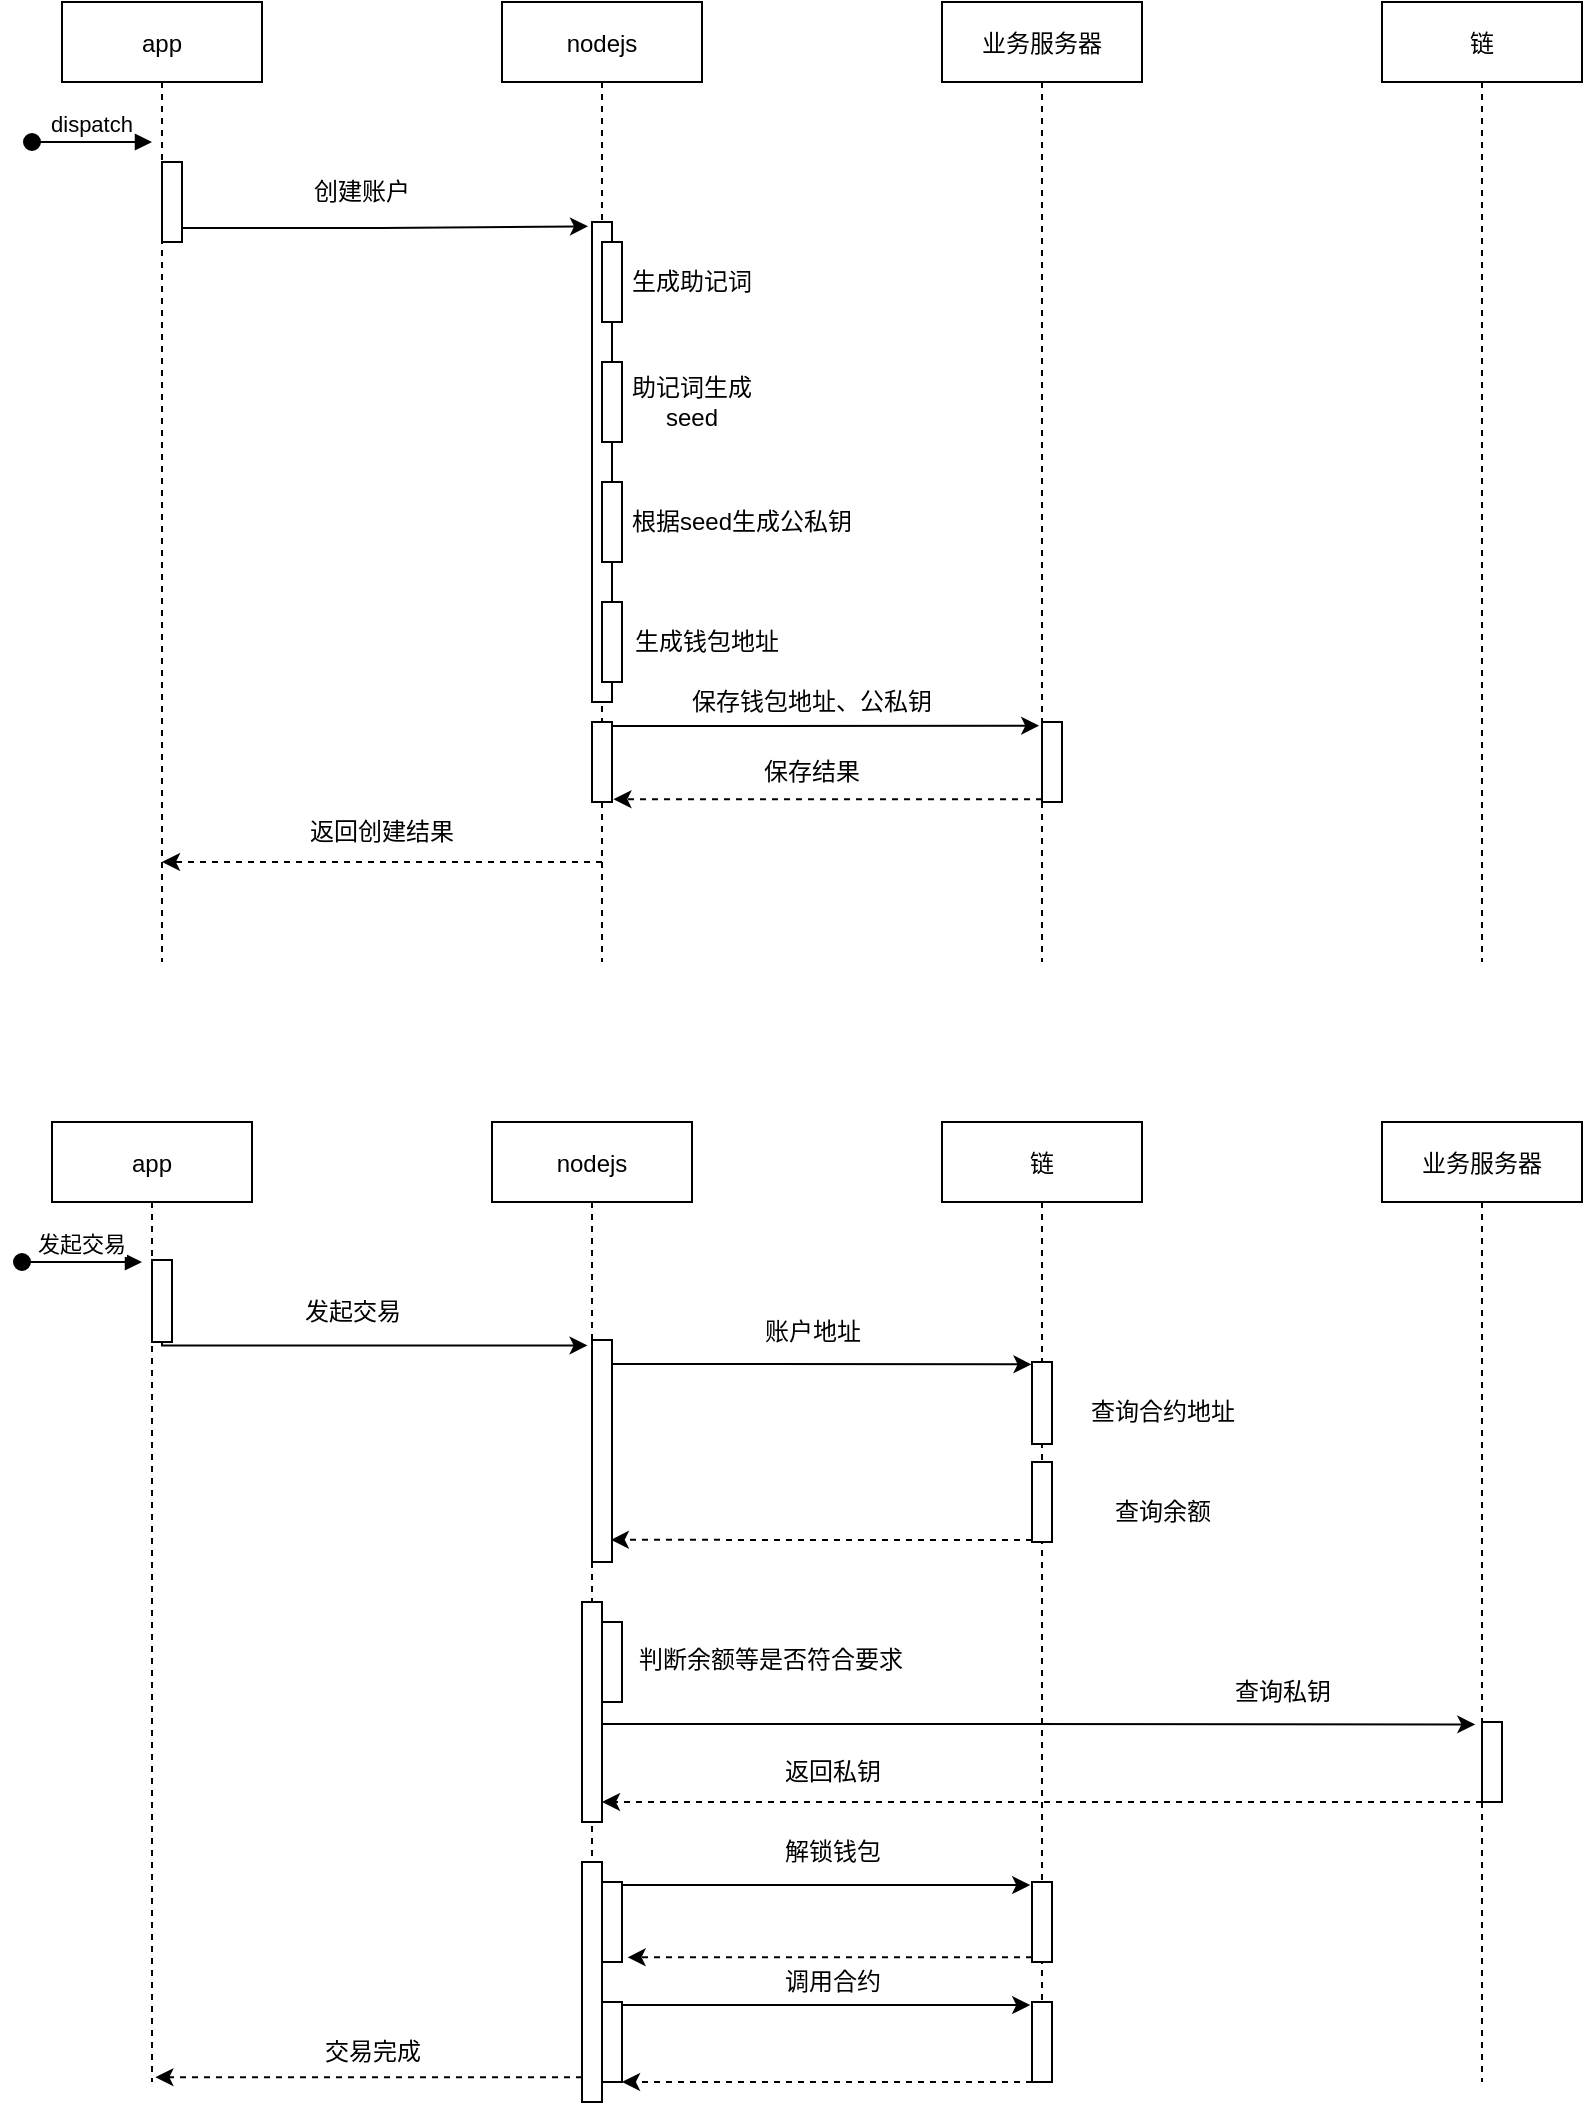 <mxfile version="20.1.2" type="github">
  <diagram id="kgpKYQtTHZ0yAKxKKP6v" name="Page-1">
    <mxGraphModel dx="1123" dy="623" grid="1" gridSize="10" guides="1" tooltips="1" connect="1" arrows="1" fold="1" page="1" pageScale="1" pageWidth="850" pageHeight="1100" math="0" shadow="0">
      <root>
        <mxCell id="0" />
        <mxCell id="1" parent="0" />
        <mxCell id="3nuBFxr9cyL0pnOWT2aG-1" value="app" style="shape=umlLifeline;perimeter=lifelinePerimeter;container=1;collapsible=0;recursiveResize=0;rounded=0;shadow=0;strokeWidth=1;" parent="1" vertex="1">
          <mxGeometry x="140" y="80" width="100" height="480" as="geometry" />
        </mxCell>
        <mxCell id="3nuBFxr9cyL0pnOWT2aG-3" value="dispatch" style="verticalAlign=bottom;startArrow=oval;endArrow=block;startSize=8;shadow=0;strokeWidth=1;" parent="3nuBFxr9cyL0pnOWT2aG-1" edge="1">
          <mxGeometry relative="1" as="geometry">
            <mxPoint x="-15" y="70" as="sourcePoint" />
            <mxPoint x="45" y="70" as="targetPoint" />
          </mxGeometry>
        </mxCell>
        <mxCell id="3nuBFxr9cyL0pnOWT2aG-4" value="" style="points=[];perimeter=orthogonalPerimeter;rounded=0;shadow=0;strokeWidth=1;" parent="3nuBFxr9cyL0pnOWT2aG-1" vertex="1">
          <mxGeometry x="50" y="80" width="10" height="40" as="geometry" />
        </mxCell>
        <mxCell id="3nuBFxr9cyL0pnOWT2aG-5" value="业务服务器" style="shape=umlLifeline;perimeter=lifelinePerimeter;container=1;collapsible=0;recursiveResize=0;rounded=0;shadow=0;strokeWidth=1;" parent="1" vertex="1">
          <mxGeometry x="580" y="80" width="100" height="480" as="geometry" />
        </mxCell>
        <mxCell id="r4U0pBsrPZvv4jCEAkiP-21" value="" style="points=[];perimeter=orthogonalPerimeter;rounded=0;shadow=0;strokeWidth=1;" vertex="1" parent="3nuBFxr9cyL0pnOWT2aG-5">
          <mxGeometry x="50" y="360" width="10" height="40" as="geometry" />
        </mxCell>
        <mxCell id="r4U0pBsrPZvv4jCEAkiP-1" value="链" style="shape=umlLifeline;perimeter=lifelinePerimeter;container=1;collapsible=0;recursiveResize=0;rounded=0;shadow=0;strokeWidth=1;" vertex="1" parent="1">
          <mxGeometry x="800" y="80" width="100" height="480" as="geometry" />
        </mxCell>
        <mxCell id="r4U0pBsrPZvv4jCEAkiP-3" value="nodejs" style="shape=umlLifeline;perimeter=lifelinePerimeter;container=1;collapsible=0;recursiveResize=0;rounded=0;shadow=0;strokeWidth=1;" vertex="1" parent="1">
          <mxGeometry x="360" y="80" width="100" height="480" as="geometry" />
        </mxCell>
        <mxCell id="r4U0pBsrPZvv4jCEAkiP-4" value="" style="points=[];perimeter=orthogonalPerimeter;rounded=0;shadow=0;strokeWidth=1;" vertex="1" parent="r4U0pBsrPZvv4jCEAkiP-3">
          <mxGeometry x="45" y="110" width="10" height="240" as="geometry" />
        </mxCell>
        <mxCell id="r4U0pBsrPZvv4jCEAkiP-7" value="" style="points=[];perimeter=orthogonalPerimeter;rounded=0;shadow=0;strokeWidth=1;" vertex="1" parent="r4U0pBsrPZvv4jCEAkiP-3">
          <mxGeometry x="50" y="120" width="10" height="40" as="geometry" />
        </mxCell>
        <mxCell id="r4U0pBsrPZvv4jCEAkiP-27" value="" style="points=[];perimeter=orthogonalPerimeter;rounded=0;shadow=0;strokeWidth=1;" vertex="1" parent="r4U0pBsrPZvv4jCEAkiP-3">
          <mxGeometry x="45" y="360" width="10" height="40" as="geometry" />
        </mxCell>
        <mxCell id="r4U0pBsrPZvv4jCEAkiP-5" style="edgeStyle=orthogonalEdgeStyle;rounded=0;orthogonalLoop=1;jettySize=auto;html=1;entryX=-0.2;entryY=0.009;entryDx=0;entryDy=0;entryPerimeter=0;" edge="1" parent="1" source="3nuBFxr9cyL0pnOWT2aG-4" target="r4U0pBsrPZvv4jCEAkiP-4">
          <mxGeometry relative="1" as="geometry">
            <Array as="points">
              <mxPoint x="300" y="193" />
              <mxPoint x="300" y="193" />
            </Array>
          </mxGeometry>
        </mxCell>
        <mxCell id="r4U0pBsrPZvv4jCEAkiP-6" value="创建账户" style="text;html=1;strokeColor=none;fillColor=none;align=center;verticalAlign=middle;whiteSpace=wrap;rounded=0;" vertex="1" parent="1">
          <mxGeometry x="260" y="160" width="60" height="30" as="geometry" />
        </mxCell>
        <mxCell id="r4U0pBsrPZvv4jCEAkiP-8" value="生成助记词" style="text;html=1;strokeColor=none;fillColor=none;align=center;verticalAlign=middle;whiteSpace=wrap;rounded=0;" vertex="1" parent="1">
          <mxGeometry x="420" y="205" width="70" height="30" as="geometry" />
        </mxCell>
        <mxCell id="r4U0pBsrPZvv4jCEAkiP-9" value="" style="points=[];perimeter=orthogonalPerimeter;rounded=0;shadow=0;strokeWidth=1;" vertex="1" parent="1">
          <mxGeometry x="410" y="260" width="10" height="40" as="geometry" />
        </mxCell>
        <mxCell id="r4U0pBsrPZvv4jCEAkiP-10" value="助记词生成seed" style="text;html=1;strokeColor=none;fillColor=none;align=center;verticalAlign=middle;whiteSpace=wrap;rounded=0;" vertex="1" parent="1">
          <mxGeometry x="420" y="265" width="70" height="30" as="geometry" />
        </mxCell>
        <mxCell id="r4U0pBsrPZvv4jCEAkiP-11" value="" style="points=[];perimeter=orthogonalPerimeter;rounded=0;shadow=0;strokeWidth=1;" vertex="1" parent="1">
          <mxGeometry x="410" y="320" width="10" height="40" as="geometry" />
        </mxCell>
        <mxCell id="r4U0pBsrPZvv4jCEAkiP-12" value="根据seed生成公私钥" style="text;html=1;strokeColor=none;fillColor=none;align=center;verticalAlign=middle;whiteSpace=wrap;rounded=0;" vertex="1" parent="1">
          <mxGeometry x="420" y="325" width="120" height="30" as="geometry" />
        </mxCell>
        <mxCell id="r4U0pBsrPZvv4jCEAkiP-13" value="" style="points=[];perimeter=orthogonalPerimeter;rounded=0;shadow=0;strokeWidth=1;" vertex="1" parent="1">
          <mxGeometry x="410" y="380" width="10" height="40" as="geometry" />
        </mxCell>
        <mxCell id="r4U0pBsrPZvv4jCEAkiP-17" value="生成钱包地址" style="text;html=1;strokeColor=none;fillColor=none;align=center;verticalAlign=middle;whiteSpace=wrap;rounded=0;" vertex="1" parent="1">
          <mxGeometry x="425" y="385" width="75" height="30" as="geometry" />
        </mxCell>
        <mxCell id="r4U0pBsrPZvv4jCEAkiP-19" value="返回创建结果" style="text;html=1;strokeColor=none;fillColor=none;align=center;verticalAlign=middle;whiteSpace=wrap;rounded=0;" vertex="1" parent="1">
          <mxGeometry x="240" y="480" width="120" height="30" as="geometry" />
        </mxCell>
        <mxCell id="r4U0pBsrPZvv4jCEAkiP-26" value="保存钱包地址、公私钥" style="text;html=1;strokeColor=none;fillColor=none;align=center;verticalAlign=middle;whiteSpace=wrap;rounded=0;" vertex="1" parent="1">
          <mxGeometry x="450" y="415" width="130" height="30" as="geometry" />
        </mxCell>
        <mxCell id="r4U0pBsrPZvv4jCEAkiP-29" style="edgeStyle=orthogonalEdgeStyle;rounded=0;orthogonalLoop=1;jettySize=auto;html=1;entryX=-0.139;entryY=0.046;entryDx=0;entryDy=0;entryPerimeter=0;" edge="1" parent="1" source="r4U0pBsrPZvv4jCEAkiP-27" target="r4U0pBsrPZvv4jCEAkiP-21">
          <mxGeometry relative="1" as="geometry">
            <Array as="points">
              <mxPoint x="480" y="442" />
              <mxPoint x="480" y="442" />
            </Array>
          </mxGeometry>
        </mxCell>
        <mxCell id="r4U0pBsrPZvv4jCEAkiP-30" style="edgeStyle=orthogonalEdgeStyle;rounded=0;orthogonalLoop=1;jettySize=auto;html=1;entryX=1.071;entryY=0.965;entryDx=0;entryDy=0;entryPerimeter=0;dashed=1;" edge="1" parent="1" source="r4U0pBsrPZvv4jCEAkiP-21" target="r4U0pBsrPZvv4jCEAkiP-27">
          <mxGeometry relative="1" as="geometry">
            <Array as="points">
              <mxPoint x="522" y="479" />
            </Array>
          </mxGeometry>
        </mxCell>
        <mxCell id="r4U0pBsrPZvv4jCEAkiP-31" value="保存结果" style="text;html=1;strokeColor=none;fillColor=none;align=center;verticalAlign=middle;whiteSpace=wrap;rounded=0;" vertex="1" parent="1">
          <mxGeometry x="485" y="450" width="60" height="30" as="geometry" />
        </mxCell>
        <mxCell id="r4U0pBsrPZvv4jCEAkiP-32" style="edgeStyle=orthogonalEdgeStyle;rounded=0;orthogonalLoop=1;jettySize=auto;html=1;dashed=1;" edge="1" parent="1" target="3nuBFxr9cyL0pnOWT2aG-1">
          <mxGeometry relative="1" as="geometry">
            <mxPoint x="410" y="510" as="sourcePoint" />
            <Array as="points">
              <mxPoint x="410" y="510" />
            </Array>
          </mxGeometry>
        </mxCell>
        <mxCell id="r4U0pBsrPZvv4jCEAkiP-33" value="app" style="shape=umlLifeline;perimeter=lifelinePerimeter;container=1;collapsible=0;recursiveResize=0;rounded=0;shadow=0;strokeWidth=1;" vertex="1" parent="1">
          <mxGeometry x="135" y="640" width="100" height="480" as="geometry" />
        </mxCell>
        <mxCell id="r4U0pBsrPZvv4jCEAkiP-34" value="发起交易" style="verticalAlign=bottom;startArrow=oval;endArrow=block;startSize=8;shadow=0;strokeWidth=1;" edge="1" parent="r4U0pBsrPZvv4jCEAkiP-33">
          <mxGeometry relative="1" as="geometry">
            <mxPoint x="-15" y="70" as="sourcePoint" />
            <mxPoint x="45" y="70" as="targetPoint" />
          </mxGeometry>
        </mxCell>
        <mxCell id="r4U0pBsrPZvv4jCEAkiP-35" value="" style="points=[];perimeter=orthogonalPerimeter;rounded=0;shadow=0;strokeWidth=1;" vertex="1" parent="r4U0pBsrPZvv4jCEAkiP-33">
          <mxGeometry x="50" y="69" width="10" height="41" as="geometry" />
        </mxCell>
        <mxCell id="r4U0pBsrPZvv4jCEAkiP-36" value="业务服务器" style="shape=umlLifeline;perimeter=lifelinePerimeter;container=1;collapsible=0;recursiveResize=0;rounded=0;shadow=0;strokeWidth=1;" vertex="1" parent="1">
          <mxGeometry x="800" y="640" width="100" height="480" as="geometry" />
        </mxCell>
        <mxCell id="r4U0pBsrPZvv4jCEAkiP-57" value="" style="points=[];perimeter=orthogonalPerimeter;rounded=0;shadow=0;strokeWidth=1;" vertex="1" parent="r4U0pBsrPZvv4jCEAkiP-36">
          <mxGeometry x="50" y="300" width="10" height="40" as="geometry" />
        </mxCell>
        <mxCell id="r4U0pBsrPZvv4jCEAkiP-38" value="链" style="shape=umlLifeline;perimeter=lifelinePerimeter;container=1;collapsible=0;recursiveResize=0;rounded=0;shadow=0;strokeWidth=1;" vertex="1" parent="1">
          <mxGeometry x="580" y="640" width="100" height="480" as="geometry" />
        </mxCell>
        <mxCell id="r4U0pBsrPZvv4jCEAkiP-44" value="" style="points=[];perimeter=orthogonalPerimeter;rounded=0;shadow=0;strokeWidth=1;" vertex="1" parent="r4U0pBsrPZvv4jCEAkiP-38">
          <mxGeometry x="45" y="120" width="10" height="41" as="geometry" />
        </mxCell>
        <mxCell id="r4U0pBsrPZvv4jCEAkiP-46" value="" style="points=[];perimeter=orthogonalPerimeter;rounded=0;shadow=0;strokeWidth=1;" vertex="1" parent="r4U0pBsrPZvv4jCEAkiP-38">
          <mxGeometry x="45" y="170" width="10" height="40" as="geometry" />
        </mxCell>
        <mxCell id="r4U0pBsrPZvv4jCEAkiP-74" value="" style="points=[];perimeter=orthogonalPerimeter;rounded=0;shadow=0;strokeWidth=1;" vertex="1" parent="r4U0pBsrPZvv4jCEAkiP-38">
          <mxGeometry x="45" y="440" width="10" height="40" as="geometry" />
        </mxCell>
        <mxCell id="r4U0pBsrPZvv4jCEAkiP-39" value="nodejs" style="shape=umlLifeline;perimeter=lifelinePerimeter;container=1;collapsible=0;recursiveResize=0;rounded=0;shadow=0;strokeWidth=1;" vertex="1" parent="1">
          <mxGeometry x="355" y="640" width="100" height="490" as="geometry" />
        </mxCell>
        <mxCell id="r4U0pBsrPZvv4jCEAkiP-43" value="" style="points=[];perimeter=orthogonalPerimeter;rounded=0;shadow=0;strokeWidth=1;" vertex="1" parent="r4U0pBsrPZvv4jCEAkiP-39">
          <mxGeometry x="50" y="109" width="10" height="111" as="geometry" />
        </mxCell>
        <mxCell id="r4U0pBsrPZvv4jCEAkiP-55" value="" style="points=[];perimeter=orthogonalPerimeter;rounded=0;shadow=0;strokeWidth=1;" vertex="1" parent="r4U0pBsrPZvv4jCEAkiP-39">
          <mxGeometry x="45" y="240" width="10" height="110" as="geometry" />
        </mxCell>
        <mxCell id="r4U0pBsrPZvv4jCEAkiP-63" value="" style="points=[];perimeter=orthogonalPerimeter;rounded=0;shadow=0;strokeWidth=1;" vertex="1" parent="r4U0pBsrPZvv4jCEAkiP-39">
          <mxGeometry x="55" y="250" width="10" height="40" as="geometry" />
        </mxCell>
        <mxCell id="r4U0pBsrPZvv4jCEAkiP-66" value="" style="points=[];perimeter=orthogonalPerimeter;rounded=0;shadow=0;strokeWidth=1;" vertex="1" parent="r4U0pBsrPZvv4jCEAkiP-39">
          <mxGeometry x="45" y="370" width="10" height="120" as="geometry" />
        </mxCell>
        <mxCell id="r4U0pBsrPZvv4jCEAkiP-67" value="" style="points=[];perimeter=orthogonalPerimeter;rounded=0;shadow=0;strokeWidth=1;" vertex="1" parent="r4U0pBsrPZvv4jCEAkiP-39">
          <mxGeometry x="55" y="380" width="10" height="40" as="geometry" />
        </mxCell>
        <mxCell id="r4U0pBsrPZvv4jCEAkiP-72" value="" style="points=[];perimeter=orthogonalPerimeter;rounded=0;shadow=0;strokeWidth=1;" vertex="1" parent="r4U0pBsrPZvv4jCEAkiP-39">
          <mxGeometry x="55" y="440" width="10" height="40" as="geometry" />
        </mxCell>
        <mxCell id="r4U0pBsrPZvv4jCEAkiP-45" value="查询合约地址" style="text;html=1;align=center;verticalAlign=middle;resizable=0;points=[];autosize=1;strokeColor=none;fillColor=none;" vertex="1" parent="1">
          <mxGeometry x="640" y="770" width="100" height="30" as="geometry" />
        </mxCell>
        <mxCell id="r4U0pBsrPZvv4jCEAkiP-47" style="edgeStyle=orthogonalEdgeStyle;rounded=0;orthogonalLoop=1;jettySize=auto;html=1;entryX=-0.026;entryY=0.029;entryDx=0;entryDy=0;entryPerimeter=0;" edge="1" parent="1" source="r4U0pBsrPZvv4jCEAkiP-43" target="r4U0pBsrPZvv4jCEAkiP-44">
          <mxGeometry relative="1" as="geometry">
            <Array as="points">
              <mxPoint x="470" y="761" />
              <mxPoint x="470" y="761" />
            </Array>
          </mxGeometry>
        </mxCell>
        <mxCell id="r4U0pBsrPZvv4jCEAkiP-48" style="edgeStyle=orthogonalEdgeStyle;rounded=0;orthogonalLoop=1;jettySize=auto;html=1;entryX=0.942;entryY=0.9;entryDx=0;entryDy=0;entryPerimeter=0;dashed=1;" edge="1" parent="1" source="r4U0pBsrPZvv4jCEAkiP-46" target="r4U0pBsrPZvv4jCEAkiP-43">
          <mxGeometry relative="1" as="geometry">
            <Array as="points">
              <mxPoint x="570" y="849" />
              <mxPoint x="570" y="849" />
            </Array>
          </mxGeometry>
        </mxCell>
        <mxCell id="r4U0pBsrPZvv4jCEAkiP-49" value="查询余额" style="text;html=1;align=center;verticalAlign=middle;resizable=0;points=[];autosize=1;strokeColor=none;fillColor=none;" vertex="1" parent="1">
          <mxGeometry x="655" y="820" width="70" height="30" as="geometry" />
        </mxCell>
        <mxCell id="r4U0pBsrPZvv4jCEAkiP-52" style="edgeStyle=orthogonalEdgeStyle;rounded=0;orthogonalLoop=1;jettySize=auto;html=1;entryX=0.478;entryY=0.228;entryDx=0;entryDy=0;entryPerimeter=0;" edge="1" parent="1" source="r4U0pBsrPZvv4jCEAkiP-35" target="r4U0pBsrPZvv4jCEAkiP-39">
          <mxGeometry relative="1" as="geometry">
            <Array as="points">
              <mxPoint x="190" y="752" />
            </Array>
          </mxGeometry>
        </mxCell>
        <mxCell id="r4U0pBsrPZvv4jCEAkiP-53" value="发起交易" style="text;html=1;align=center;verticalAlign=middle;resizable=0;points=[];autosize=1;strokeColor=none;fillColor=none;" vertex="1" parent="1">
          <mxGeometry x="250" y="720" width="70" height="30" as="geometry" />
        </mxCell>
        <mxCell id="r4U0pBsrPZvv4jCEAkiP-54" value="账户地址" style="text;html=1;align=center;verticalAlign=middle;resizable=0;points=[];autosize=1;strokeColor=none;fillColor=none;" vertex="1" parent="1">
          <mxGeometry x="480" y="730" width="70" height="30" as="geometry" />
        </mxCell>
        <mxCell id="r4U0pBsrPZvv4jCEAkiP-56" value="判断余额等是否符合要求" style="text;html=1;align=center;verticalAlign=middle;resizable=0;points=[];autosize=1;strokeColor=none;fillColor=none;" vertex="1" parent="1">
          <mxGeometry x="414" y="894" width="160" height="30" as="geometry" />
        </mxCell>
        <mxCell id="r4U0pBsrPZvv4jCEAkiP-61" value="查询私钥" style="text;html=1;align=center;verticalAlign=middle;resizable=0;points=[];autosize=1;strokeColor=none;fillColor=none;" vertex="1" parent="1">
          <mxGeometry x="715" y="910" width="70" height="30" as="geometry" />
        </mxCell>
        <mxCell id="r4U0pBsrPZvv4jCEAkiP-62" style="edgeStyle=orthogonalEdgeStyle;rounded=0;orthogonalLoop=1;jettySize=auto;html=1;entryX=-0.332;entryY=0.03;entryDx=0;entryDy=0;entryPerimeter=0;" edge="1" parent="1" source="r4U0pBsrPZvv4jCEAkiP-55" target="r4U0pBsrPZvv4jCEAkiP-57">
          <mxGeometry relative="1" as="geometry">
            <Array as="points">
              <mxPoint x="520" y="941" />
              <mxPoint x="520" y="941" />
            </Array>
          </mxGeometry>
        </mxCell>
        <mxCell id="r4U0pBsrPZvv4jCEAkiP-64" style="edgeStyle=orthogonalEdgeStyle;rounded=0;orthogonalLoop=1;jettySize=auto;html=1;entryX=1;entryY=0.909;entryDx=0;entryDy=0;entryPerimeter=0;dashed=1;" edge="1" parent="1" source="r4U0pBsrPZvv4jCEAkiP-57" target="r4U0pBsrPZvv4jCEAkiP-55">
          <mxGeometry relative="1" as="geometry">
            <Array as="points">
              <mxPoint x="740" y="980" />
              <mxPoint x="740" y="980" />
            </Array>
          </mxGeometry>
        </mxCell>
        <mxCell id="r4U0pBsrPZvv4jCEAkiP-65" value="返回私钥" style="text;html=1;align=center;verticalAlign=middle;resizable=0;points=[];autosize=1;strokeColor=none;fillColor=none;" vertex="1" parent="1">
          <mxGeometry x="490" y="950" width="70" height="30" as="geometry" />
        </mxCell>
        <mxCell id="r4U0pBsrPZvv4jCEAkiP-69" style="edgeStyle=orthogonalEdgeStyle;rounded=0;orthogonalLoop=1;jettySize=auto;html=1;entryX=-0.09;entryY=0.038;entryDx=0;entryDy=0;entryPerimeter=0;" edge="1" parent="1" source="r4U0pBsrPZvv4jCEAkiP-67">
          <mxGeometry relative="1" as="geometry">
            <mxPoint x="624.1" y="1021.52" as="targetPoint" />
            <Array as="points">
              <mxPoint x="522" y="1022" />
            </Array>
          </mxGeometry>
        </mxCell>
        <mxCell id="r4U0pBsrPZvv4jCEAkiP-70" style="edgeStyle=orthogonalEdgeStyle;rounded=0;orthogonalLoop=1;jettySize=auto;html=1;entryX=1.281;entryY=0.941;entryDx=0;entryDy=0;entryPerimeter=0;dashed=1;" edge="1" parent="1" target="r4U0pBsrPZvv4jCEAkiP-67">
          <mxGeometry relative="1" as="geometry">
            <mxPoint x="625" y="1057.581" as="sourcePoint" />
            <Array as="points">
              <mxPoint x="522" y="1058" />
            </Array>
          </mxGeometry>
        </mxCell>
        <mxCell id="r4U0pBsrPZvv4jCEAkiP-71" value="解锁钱包" style="text;html=1;align=center;verticalAlign=middle;resizable=0;points=[];autosize=1;strokeColor=none;fillColor=none;" vertex="1" parent="1">
          <mxGeometry x="490" y="990" width="70" height="30" as="geometry" />
        </mxCell>
        <mxCell id="r4U0pBsrPZvv4jCEAkiP-73" value="" style="points=[];perimeter=orthogonalPerimeter;rounded=0;shadow=0;strokeWidth=1;" vertex="1" parent="1">
          <mxGeometry x="625" y="1020" width="10" height="40" as="geometry" />
        </mxCell>
        <mxCell id="r4U0pBsrPZvv4jCEAkiP-75" style="edgeStyle=orthogonalEdgeStyle;rounded=0;orthogonalLoop=1;jettySize=auto;html=1;entryX=-0.09;entryY=0.038;entryDx=0;entryDy=0;entryPerimeter=0;" edge="1" parent="1" source="r4U0pBsrPZvv4jCEAkiP-72" target="r4U0pBsrPZvv4jCEAkiP-74">
          <mxGeometry relative="1" as="geometry">
            <Array as="points">
              <mxPoint x="522" y="1082" />
            </Array>
          </mxGeometry>
        </mxCell>
        <mxCell id="r4U0pBsrPZvv4jCEAkiP-76" style="edgeStyle=orthogonalEdgeStyle;rounded=0;orthogonalLoop=1;jettySize=auto;html=1;entryX=1;entryY=1;entryDx=0;entryDy=0;entryPerimeter=0;dashed=1;" edge="1" parent="1" source="r4U0pBsrPZvv4jCEAkiP-74" target="r4U0pBsrPZvv4jCEAkiP-72">
          <mxGeometry relative="1" as="geometry">
            <Array as="points">
              <mxPoint x="570" y="1120" />
              <mxPoint x="570" y="1120" />
            </Array>
          </mxGeometry>
        </mxCell>
        <mxCell id="r4U0pBsrPZvv4jCEAkiP-77" value="调用合约" style="text;html=1;align=center;verticalAlign=middle;resizable=0;points=[];autosize=1;strokeColor=none;fillColor=none;" vertex="1" parent="1">
          <mxGeometry x="490" y="1055" width="70" height="30" as="geometry" />
        </mxCell>
        <mxCell id="r4U0pBsrPZvv4jCEAkiP-80" style="edgeStyle=orthogonalEdgeStyle;rounded=0;orthogonalLoop=1;jettySize=auto;html=1;entryX=0.517;entryY=0.995;entryDx=0;entryDy=0;entryPerimeter=0;dashed=1;" edge="1" parent="1" source="r4U0pBsrPZvv4jCEAkiP-66" target="r4U0pBsrPZvv4jCEAkiP-33">
          <mxGeometry relative="1" as="geometry">
            <Array as="points">
              <mxPoint x="318" y="1118" />
            </Array>
          </mxGeometry>
        </mxCell>
        <mxCell id="r4U0pBsrPZvv4jCEAkiP-81" value="交易完成" style="text;html=1;align=center;verticalAlign=middle;resizable=0;points=[];autosize=1;strokeColor=none;fillColor=none;" vertex="1" parent="1">
          <mxGeometry x="260" y="1090" width="70" height="30" as="geometry" />
        </mxCell>
      </root>
    </mxGraphModel>
  </diagram>
</mxfile>
